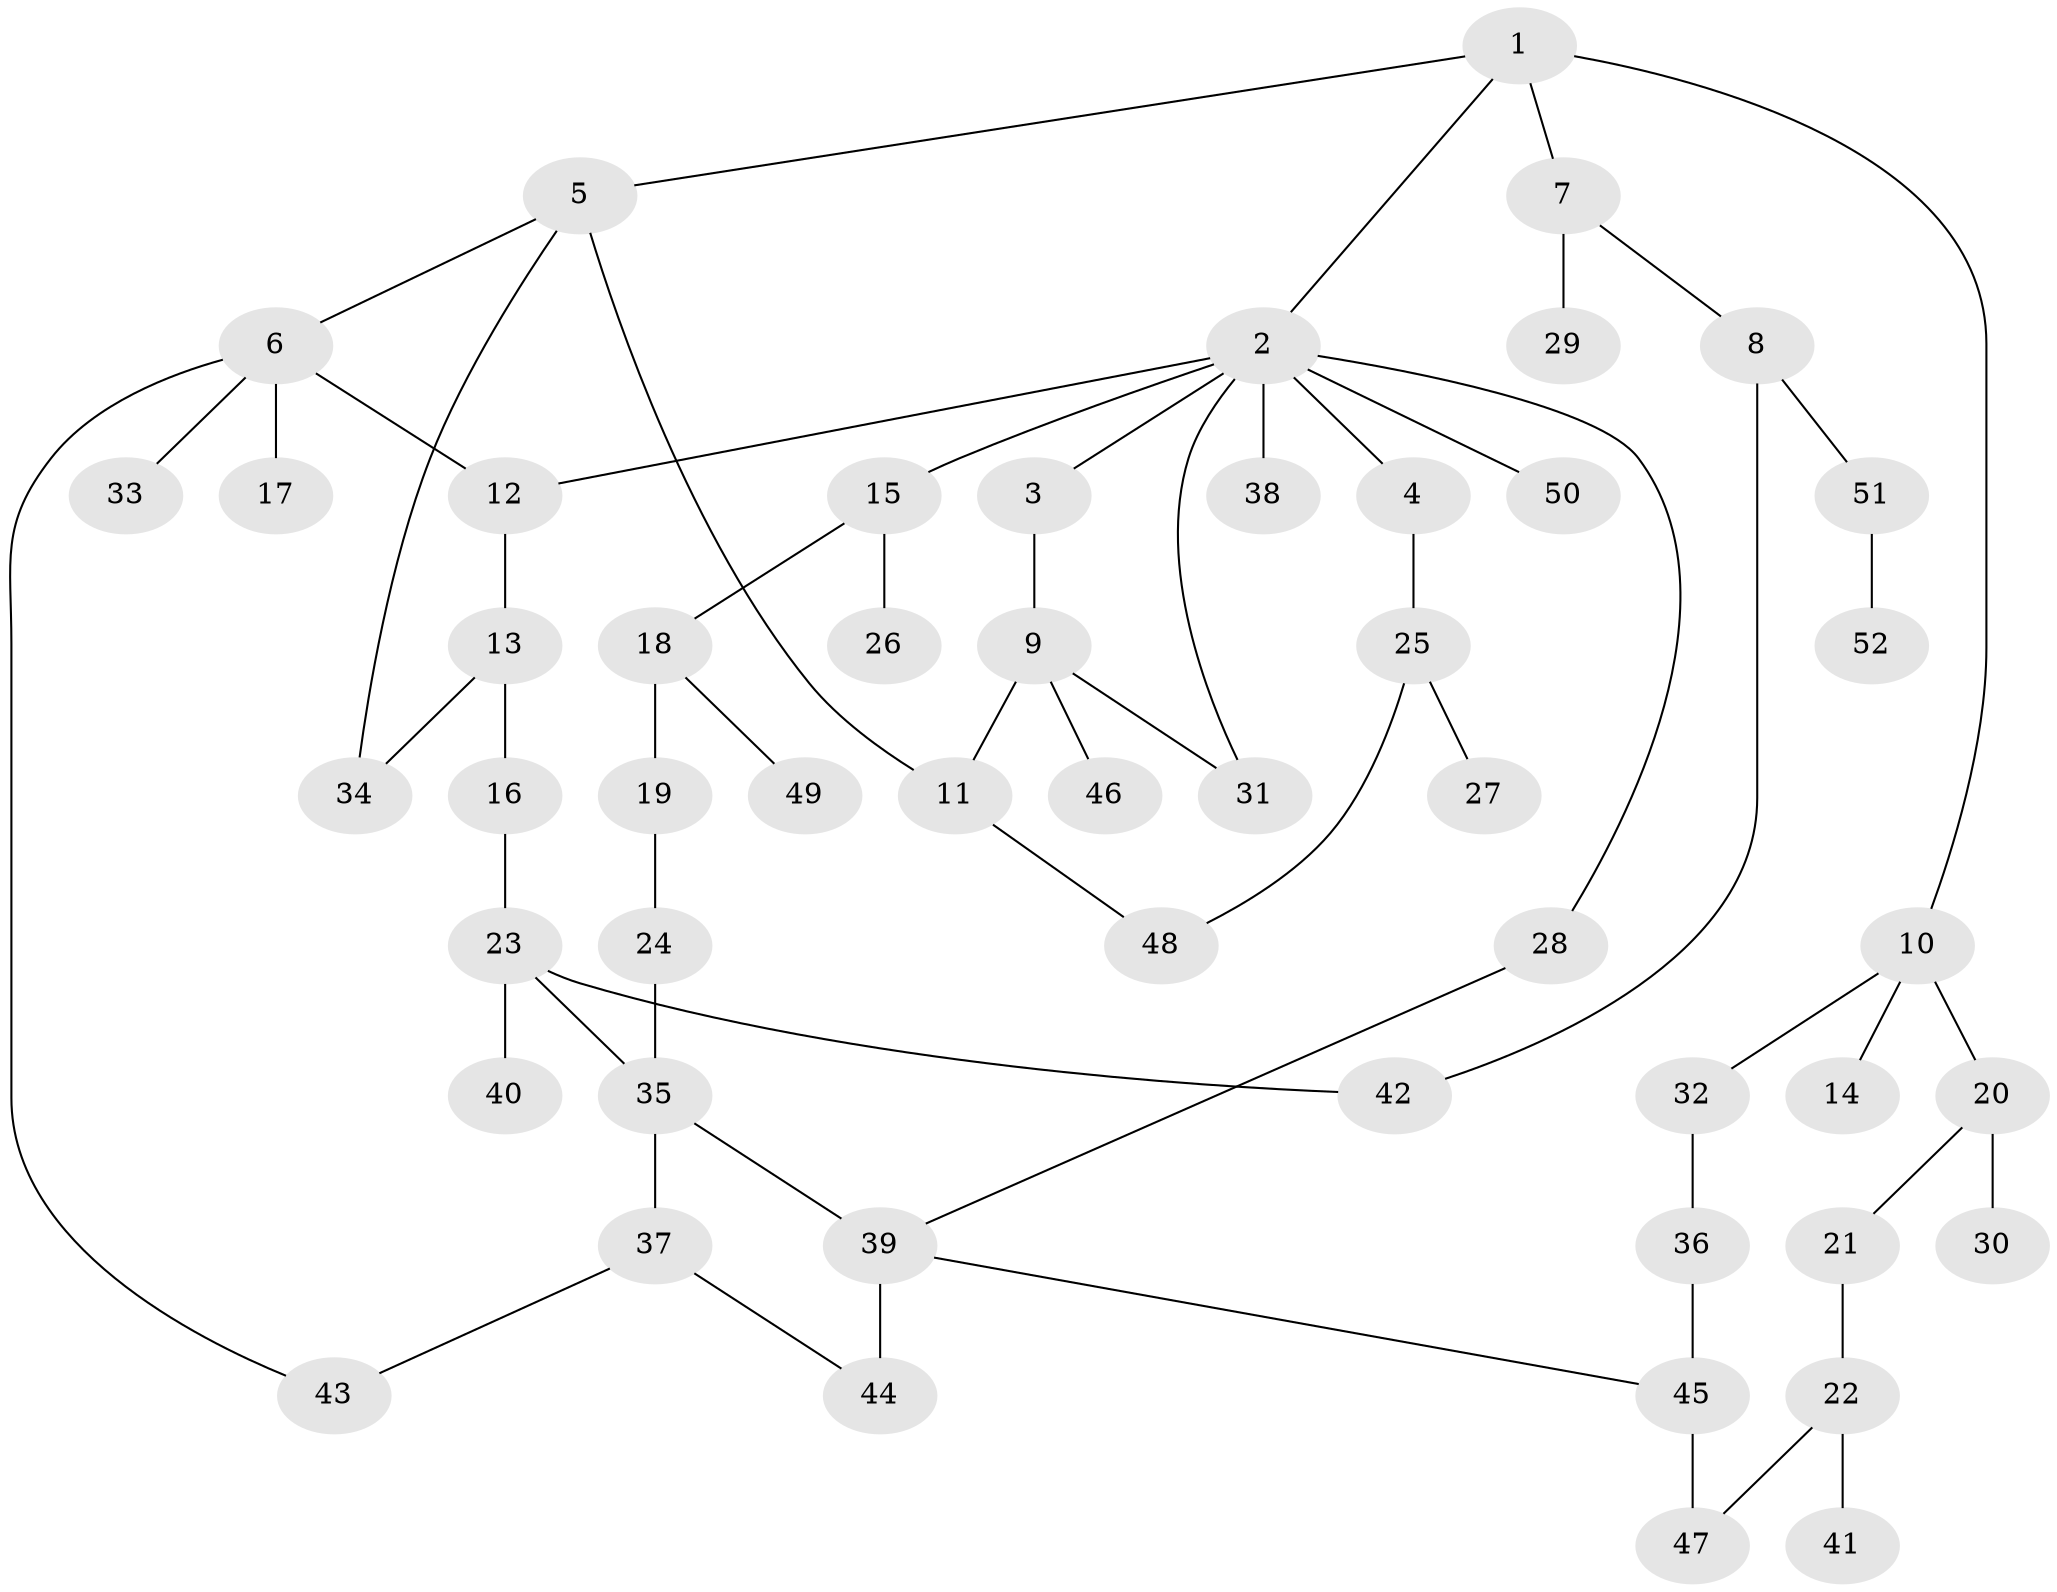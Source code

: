 // original degree distribution, {5: 0.03488372093023256, 10: 0.011627906976744186, 2: 0.36046511627906974, 4: 0.1511627906976744, 6: 0.011627906976744186, 3: 0.08139534883720931, 1: 0.3488372093023256}
// Generated by graph-tools (version 1.1) at 2025/48/03/04/25 22:48:52]
// undirected, 52 vertices, 63 edges
graph export_dot {
  node [color=gray90,style=filled];
  1;
  2;
  3;
  4;
  5;
  6;
  7;
  8;
  9;
  10;
  11;
  12;
  13;
  14;
  15;
  16;
  17;
  18;
  19;
  20;
  21;
  22;
  23;
  24;
  25;
  26;
  27;
  28;
  29;
  30;
  31;
  32;
  33;
  34;
  35;
  36;
  37;
  38;
  39;
  40;
  41;
  42;
  43;
  44;
  45;
  46;
  47;
  48;
  49;
  50;
  51;
  52;
  1 -- 2 [weight=1.0];
  1 -- 5 [weight=1.0];
  1 -- 7 [weight=1.0];
  1 -- 10 [weight=1.0];
  2 -- 3 [weight=1.0];
  2 -- 4 [weight=1.0];
  2 -- 12 [weight=1.0];
  2 -- 15 [weight=1.0];
  2 -- 28 [weight=1.0];
  2 -- 31 [weight=1.0];
  2 -- 38 [weight=1.0];
  2 -- 50 [weight=1.0];
  3 -- 9 [weight=1.0];
  4 -- 25 [weight=1.0];
  5 -- 6 [weight=1.0];
  5 -- 11 [weight=1.0];
  5 -- 34 [weight=1.0];
  6 -- 12 [weight=1.0];
  6 -- 17 [weight=1.0];
  6 -- 33 [weight=1.0];
  6 -- 43 [weight=1.0];
  7 -- 8 [weight=1.0];
  7 -- 29 [weight=1.0];
  8 -- 42 [weight=1.0];
  8 -- 51 [weight=1.0];
  9 -- 11 [weight=1.0];
  9 -- 31 [weight=1.0];
  9 -- 46 [weight=1.0];
  10 -- 14 [weight=1.0];
  10 -- 20 [weight=1.0];
  10 -- 32 [weight=1.0];
  11 -- 48 [weight=1.0];
  12 -- 13 [weight=1.0];
  13 -- 16 [weight=1.0];
  13 -- 34 [weight=1.0];
  15 -- 18 [weight=1.0];
  15 -- 26 [weight=1.0];
  16 -- 23 [weight=1.0];
  18 -- 19 [weight=1.0];
  18 -- 49 [weight=1.0];
  19 -- 24 [weight=2.0];
  20 -- 21 [weight=1.0];
  20 -- 30 [weight=1.0];
  21 -- 22 [weight=1.0];
  22 -- 41 [weight=1.0];
  22 -- 47 [weight=1.0];
  23 -- 35 [weight=1.0];
  23 -- 40 [weight=1.0];
  23 -- 42 [weight=1.0];
  24 -- 35 [weight=1.0];
  25 -- 27 [weight=1.0];
  25 -- 48 [weight=1.0];
  28 -- 39 [weight=1.0];
  32 -- 36 [weight=1.0];
  35 -- 37 [weight=1.0];
  35 -- 39 [weight=1.0];
  36 -- 45 [weight=1.0];
  37 -- 43 [weight=1.0];
  37 -- 44 [weight=1.0];
  39 -- 44 [weight=2.0];
  39 -- 45 [weight=1.0];
  45 -- 47 [weight=1.0];
  51 -- 52 [weight=1.0];
}
